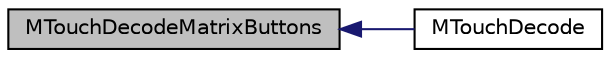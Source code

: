 digraph "MTouchDecodeMatrixButtons"
{
  edge [fontname="Helvetica",fontsize="10",labelfontname="Helvetica",labelfontsize="10"];
  node [fontname="Helvetica",fontsize="10",shape=record];
  rankdir="LR";
  Node1 [label="MTouchDecodeMatrixButtons",height=0.2,width=0.4,color="black", fillcolor="grey75", style="filled", fontcolor="black"];
  Node1 -> Node2 [dir="back",color="midnightblue",fontsize="10",style="solid",fontname="Helvetica"];
  Node2 [label="MTouchDecode",height=0.2,width=0.4,color="black", fillcolor="white", style="filled",URL="$m_touch_control_8c.html#a8826eaaea575bf2cdc7283072d926b55"];
}
